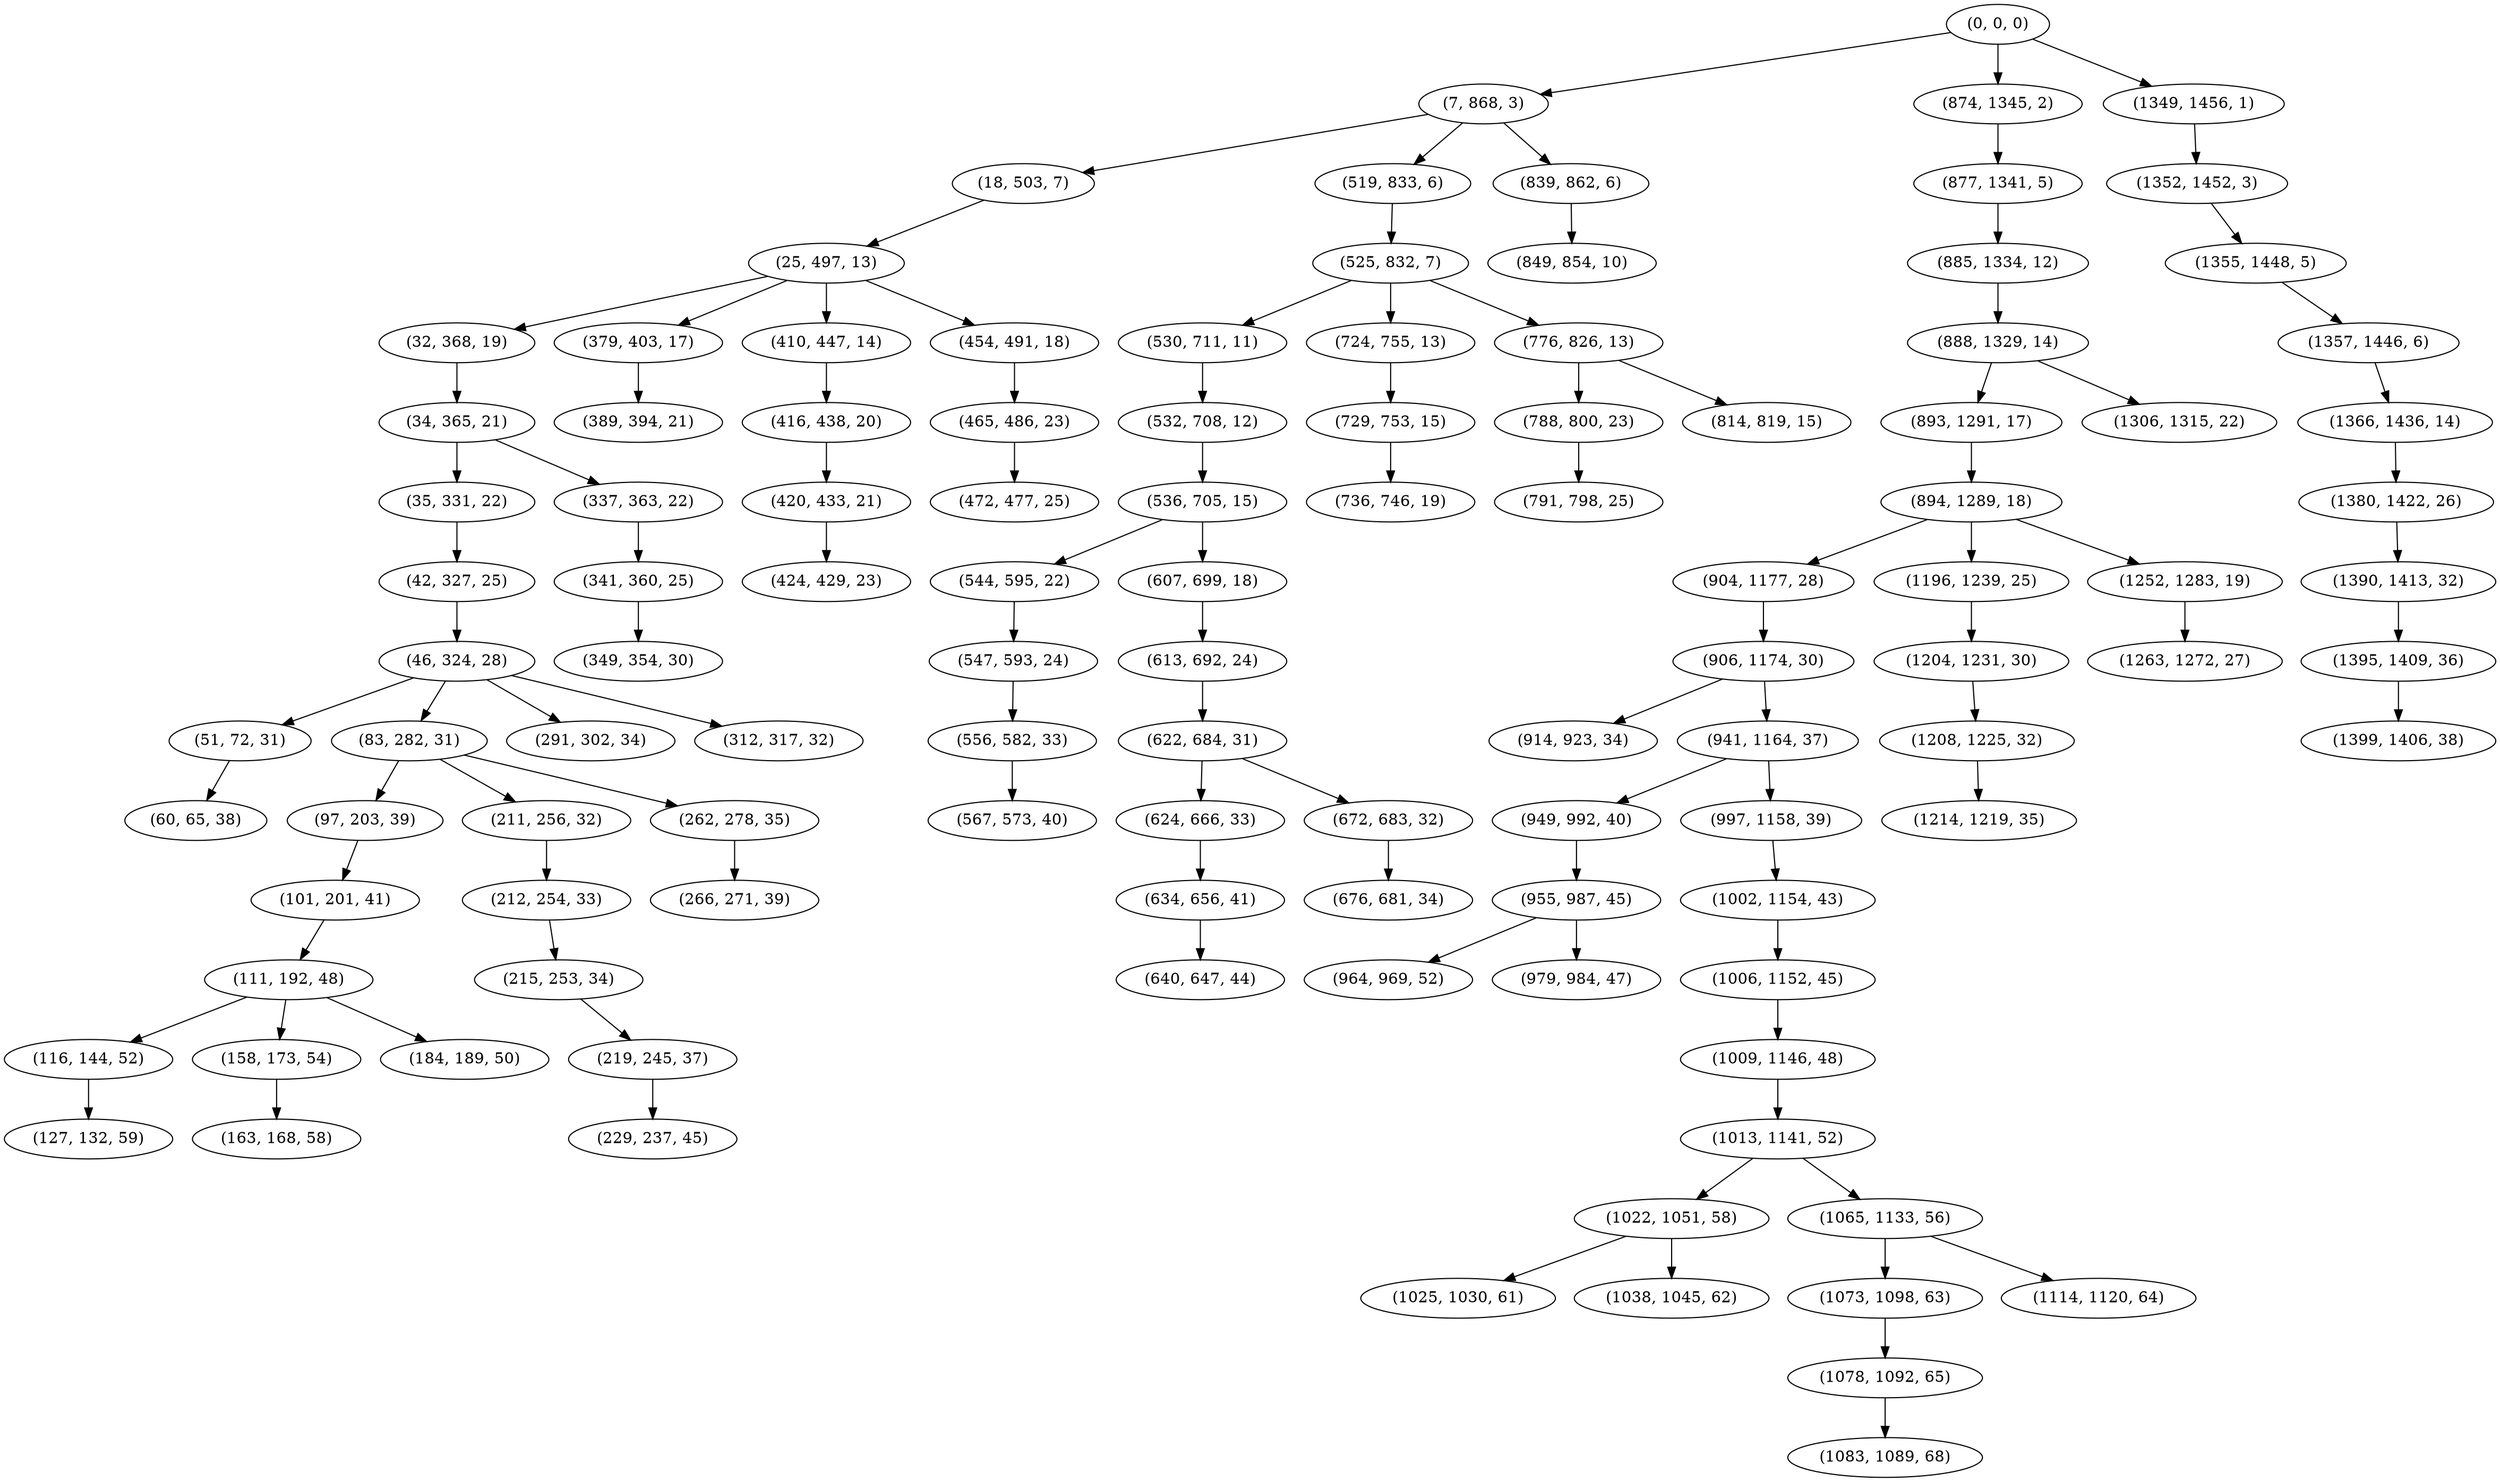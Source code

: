 digraph tree {
    "(0, 0, 0)";
    "(7, 868, 3)";
    "(18, 503, 7)";
    "(25, 497, 13)";
    "(32, 368, 19)";
    "(34, 365, 21)";
    "(35, 331, 22)";
    "(42, 327, 25)";
    "(46, 324, 28)";
    "(51, 72, 31)";
    "(60, 65, 38)";
    "(83, 282, 31)";
    "(97, 203, 39)";
    "(101, 201, 41)";
    "(111, 192, 48)";
    "(116, 144, 52)";
    "(127, 132, 59)";
    "(158, 173, 54)";
    "(163, 168, 58)";
    "(184, 189, 50)";
    "(211, 256, 32)";
    "(212, 254, 33)";
    "(215, 253, 34)";
    "(219, 245, 37)";
    "(229, 237, 45)";
    "(262, 278, 35)";
    "(266, 271, 39)";
    "(291, 302, 34)";
    "(312, 317, 32)";
    "(337, 363, 22)";
    "(341, 360, 25)";
    "(349, 354, 30)";
    "(379, 403, 17)";
    "(389, 394, 21)";
    "(410, 447, 14)";
    "(416, 438, 20)";
    "(420, 433, 21)";
    "(424, 429, 23)";
    "(454, 491, 18)";
    "(465, 486, 23)";
    "(472, 477, 25)";
    "(519, 833, 6)";
    "(525, 832, 7)";
    "(530, 711, 11)";
    "(532, 708, 12)";
    "(536, 705, 15)";
    "(544, 595, 22)";
    "(547, 593, 24)";
    "(556, 582, 33)";
    "(567, 573, 40)";
    "(607, 699, 18)";
    "(613, 692, 24)";
    "(622, 684, 31)";
    "(624, 666, 33)";
    "(634, 656, 41)";
    "(640, 647, 44)";
    "(672, 683, 32)";
    "(676, 681, 34)";
    "(724, 755, 13)";
    "(729, 753, 15)";
    "(736, 746, 19)";
    "(776, 826, 13)";
    "(788, 800, 23)";
    "(791, 798, 25)";
    "(814, 819, 15)";
    "(839, 862, 6)";
    "(849, 854, 10)";
    "(874, 1345, 2)";
    "(877, 1341, 5)";
    "(885, 1334, 12)";
    "(888, 1329, 14)";
    "(893, 1291, 17)";
    "(894, 1289, 18)";
    "(904, 1177, 28)";
    "(906, 1174, 30)";
    "(914, 923, 34)";
    "(941, 1164, 37)";
    "(949, 992, 40)";
    "(955, 987, 45)";
    "(964, 969, 52)";
    "(979, 984, 47)";
    "(997, 1158, 39)";
    "(1002, 1154, 43)";
    "(1006, 1152, 45)";
    "(1009, 1146, 48)";
    "(1013, 1141, 52)";
    "(1022, 1051, 58)";
    "(1025, 1030, 61)";
    "(1038, 1045, 62)";
    "(1065, 1133, 56)";
    "(1073, 1098, 63)";
    "(1078, 1092, 65)";
    "(1083, 1089, 68)";
    "(1114, 1120, 64)";
    "(1196, 1239, 25)";
    "(1204, 1231, 30)";
    "(1208, 1225, 32)";
    "(1214, 1219, 35)";
    "(1252, 1283, 19)";
    "(1263, 1272, 27)";
    "(1306, 1315, 22)";
    "(1349, 1456, 1)";
    "(1352, 1452, 3)";
    "(1355, 1448, 5)";
    "(1357, 1446, 6)";
    "(1366, 1436, 14)";
    "(1380, 1422, 26)";
    "(1390, 1413, 32)";
    "(1395, 1409, 36)";
    "(1399, 1406, 38)";
    "(0, 0, 0)" -> "(7, 868, 3)";
    "(0, 0, 0)" -> "(874, 1345, 2)";
    "(0, 0, 0)" -> "(1349, 1456, 1)";
    "(7, 868, 3)" -> "(18, 503, 7)";
    "(7, 868, 3)" -> "(519, 833, 6)";
    "(7, 868, 3)" -> "(839, 862, 6)";
    "(18, 503, 7)" -> "(25, 497, 13)";
    "(25, 497, 13)" -> "(32, 368, 19)";
    "(25, 497, 13)" -> "(379, 403, 17)";
    "(25, 497, 13)" -> "(410, 447, 14)";
    "(25, 497, 13)" -> "(454, 491, 18)";
    "(32, 368, 19)" -> "(34, 365, 21)";
    "(34, 365, 21)" -> "(35, 331, 22)";
    "(34, 365, 21)" -> "(337, 363, 22)";
    "(35, 331, 22)" -> "(42, 327, 25)";
    "(42, 327, 25)" -> "(46, 324, 28)";
    "(46, 324, 28)" -> "(51, 72, 31)";
    "(46, 324, 28)" -> "(83, 282, 31)";
    "(46, 324, 28)" -> "(291, 302, 34)";
    "(46, 324, 28)" -> "(312, 317, 32)";
    "(51, 72, 31)" -> "(60, 65, 38)";
    "(83, 282, 31)" -> "(97, 203, 39)";
    "(83, 282, 31)" -> "(211, 256, 32)";
    "(83, 282, 31)" -> "(262, 278, 35)";
    "(97, 203, 39)" -> "(101, 201, 41)";
    "(101, 201, 41)" -> "(111, 192, 48)";
    "(111, 192, 48)" -> "(116, 144, 52)";
    "(111, 192, 48)" -> "(158, 173, 54)";
    "(111, 192, 48)" -> "(184, 189, 50)";
    "(116, 144, 52)" -> "(127, 132, 59)";
    "(158, 173, 54)" -> "(163, 168, 58)";
    "(211, 256, 32)" -> "(212, 254, 33)";
    "(212, 254, 33)" -> "(215, 253, 34)";
    "(215, 253, 34)" -> "(219, 245, 37)";
    "(219, 245, 37)" -> "(229, 237, 45)";
    "(262, 278, 35)" -> "(266, 271, 39)";
    "(337, 363, 22)" -> "(341, 360, 25)";
    "(341, 360, 25)" -> "(349, 354, 30)";
    "(379, 403, 17)" -> "(389, 394, 21)";
    "(410, 447, 14)" -> "(416, 438, 20)";
    "(416, 438, 20)" -> "(420, 433, 21)";
    "(420, 433, 21)" -> "(424, 429, 23)";
    "(454, 491, 18)" -> "(465, 486, 23)";
    "(465, 486, 23)" -> "(472, 477, 25)";
    "(519, 833, 6)" -> "(525, 832, 7)";
    "(525, 832, 7)" -> "(530, 711, 11)";
    "(525, 832, 7)" -> "(724, 755, 13)";
    "(525, 832, 7)" -> "(776, 826, 13)";
    "(530, 711, 11)" -> "(532, 708, 12)";
    "(532, 708, 12)" -> "(536, 705, 15)";
    "(536, 705, 15)" -> "(544, 595, 22)";
    "(536, 705, 15)" -> "(607, 699, 18)";
    "(544, 595, 22)" -> "(547, 593, 24)";
    "(547, 593, 24)" -> "(556, 582, 33)";
    "(556, 582, 33)" -> "(567, 573, 40)";
    "(607, 699, 18)" -> "(613, 692, 24)";
    "(613, 692, 24)" -> "(622, 684, 31)";
    "(622, 684, 31)" -> "(624, 666, 33)";
    "(622, 684, 31)" -> "(672, 683, 32)";
    "(624, 666, 33)" -> "(634, 656, 41)";
    "(634, 656, 41)" -> "(640, 647, 44)";
    "(672, 683, 32)" -> "(676, 681, 34)";
    "(724, 755, 13)" -> "(729, 753, 15)";
    "(729, 753, 15)" -> "(736, 746, 19)";
    "(776, 826, 13)" -> "(788, 800, 23)";
    "(776, 826, 13)" -> "(814, 819, 15)";
    "(788, 800, 23)" -> "(791, 798, 25)";
    "(839, 862, 6)" -> "(849, 854, 10)";
    "(874, 1345, 2)" -> "(877, 1341, 5)";
    "(877, 1341, 5)" -> "(885, 1334, 12)";
    "(885, 1334, 12)" -> "(888, 1329, 14)";
    "(888, 1329, 14)" -> "(893, 1291, 17)";
    "(888, 1329, 14)" -> "(1306, 1315, 22)";
    "(893, 1291, 17)" -> "(894, 1289, 18)";
    "(894, 1289, 18)" -> "(904, 1177, 28)";
    "(894, 1289, 18)" -> "(1196, 1239, 25)";
    "(894, 1289, 18)" -> "(1252, 1283, 19)";
    "(904, 1177, 28)" -> "(906, 1174, 30)";
    "(906, 1174, 30)" -> "(914, 923, 34)";
    "(906, 1174, 30)" -> "(941, 1164, 37)";
    "(941, 1164, 37)" -> "(949, 992, 40)";
    "(941, 1164, 37)" -> "(997, 1158, 39)";
    "(949, 992, 40)" -> "(955, 987, 45)";
    "(955, 987, 45)" -> "(964, 969, 52)";
    "(955, 987, 45)" -> "(979, 984, 47)";
    "(997, 1158, 39)" -> "(1002, 1154, 43)";
    "(1002, 1154, 43)" -> "(1006, 1152, 45)";
    "(1006, 1152, 45)" -> "(1009, 1146, 48)";
    "(1009, 1146, 48)" -> "(1013, 1141, 52)";
    "(1013, 1141, 52)" -> "(1022, 1051, 58)";
    "(1013, 1141, 52)" -> "(1065, 1133, 56)";
    "(1022, 1051, 58)" -> "(1025, 1030, 61)";
    "(1022, 1051, 58)" -> "(1038, 1045, 62)";
    "(1065, 1133, 56)" -> "(1073, 1098, 63)";
    "(1065, 1133, 56)" -> "(1114, 1120, 64)";
    "(1073, 1098, 63)" -> "(1078, 1092, 65)";
    "(1078, 1092, 65)" -> "(1083, 1089, 68)";
    "(1196, 1239, 25)" -> "(1204, 1231, 30)";
    "(1204, 1231, 30)" -> "(1208, 1225, 32)";
    "(1208, 1225, 32)" -> "(1214, 1219, 35)";
    "(1252, 1283, 19)" -> "(1263, 1272, 27)";
    "(1349, 1456, 1)" -> "(1352, 1452, 3)";
    "(1352, 1452, 3)" -> "(1355, 1448, 5)";
    "(1355, 1448, 5)" -> "(1357, 1446, 6)";
    "(1357, 1446, 6)" -> "(1366, 1436, 14)";
    "(1366, 1436, 14)" -> "(1380, 1422, 26)";
    "(1380, 1422, 26)" -> "(1390, 1413, 32)";
    "(1390, 1413, 32)" -> "(1395, 1409, 36)";
    "(1395, 1409, 36)" -> "(1399, 1406, 38)";
}
